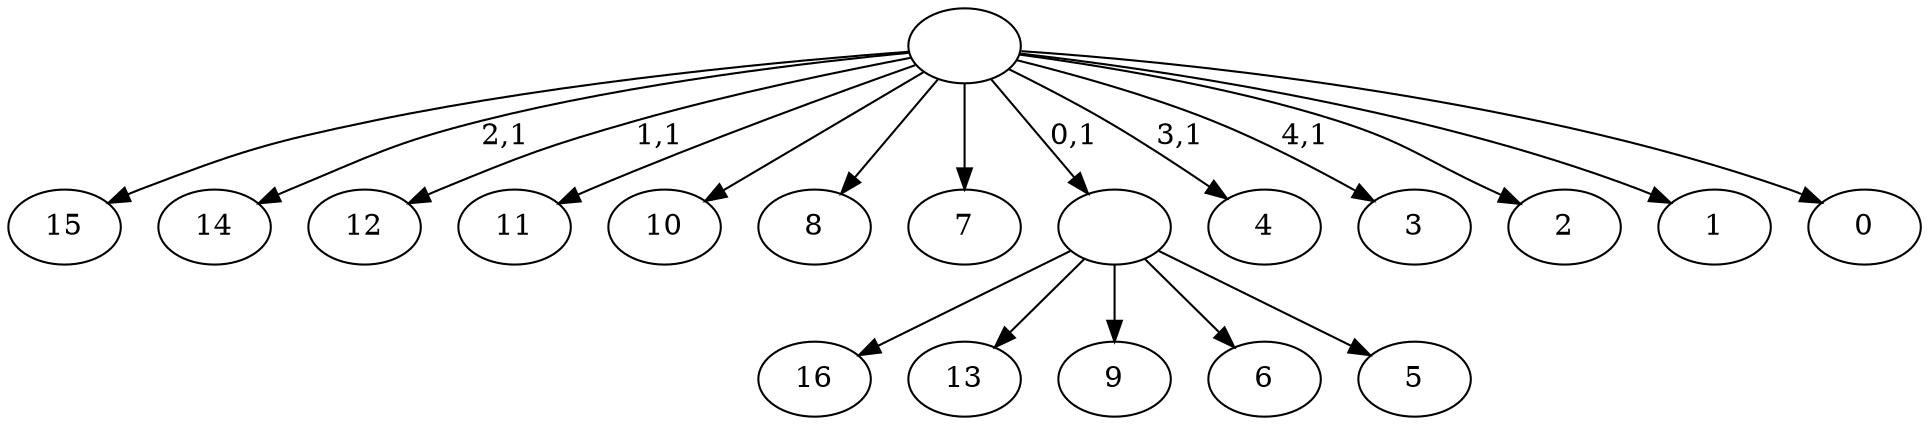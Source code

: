 digraph T {
	22 [label="16"]
	21 [label="15"]
	20 [label="14"]
	18 [label="13"]
	17 [label="12"]
	15 [label="11"]
	14 [label="10"]
	13 [label="9"]
	12 [label="8"]
	11 [label="7"]
	10 [label="6"]
	9 [label="5"]
	8 [label=""]
	7 [label="4"]
	5 [label="3"]
	3 [label="2"]
	2 [label="1"]
	1 [label="0"]
	0 [label=""]
	8 -> 22 [label=""]
	8 -> 18 [label=""]
	8 -> 13 [label=""]
	8 -> 10 [label=""]
	8 -> 9 [label=""]
	0 -> 5 [label="4,1"]
	0 -> 7 [label="3,1"]
	0 -> 17 [label="1,1"]
	0 -> 20 [label="2,1"]
	0 -> 21 [label=""]
	0 -> 15 [label=""]
	0 -> 14 [label=""]
	0 -> 12 [label=""]
	0 -> 11 [label=""]
	0 -> 8 [label="0,1"]
	0 -> 3 [label=""]
	0 -> 2 [label=""]
	0 -> 1 [label=""]
}
